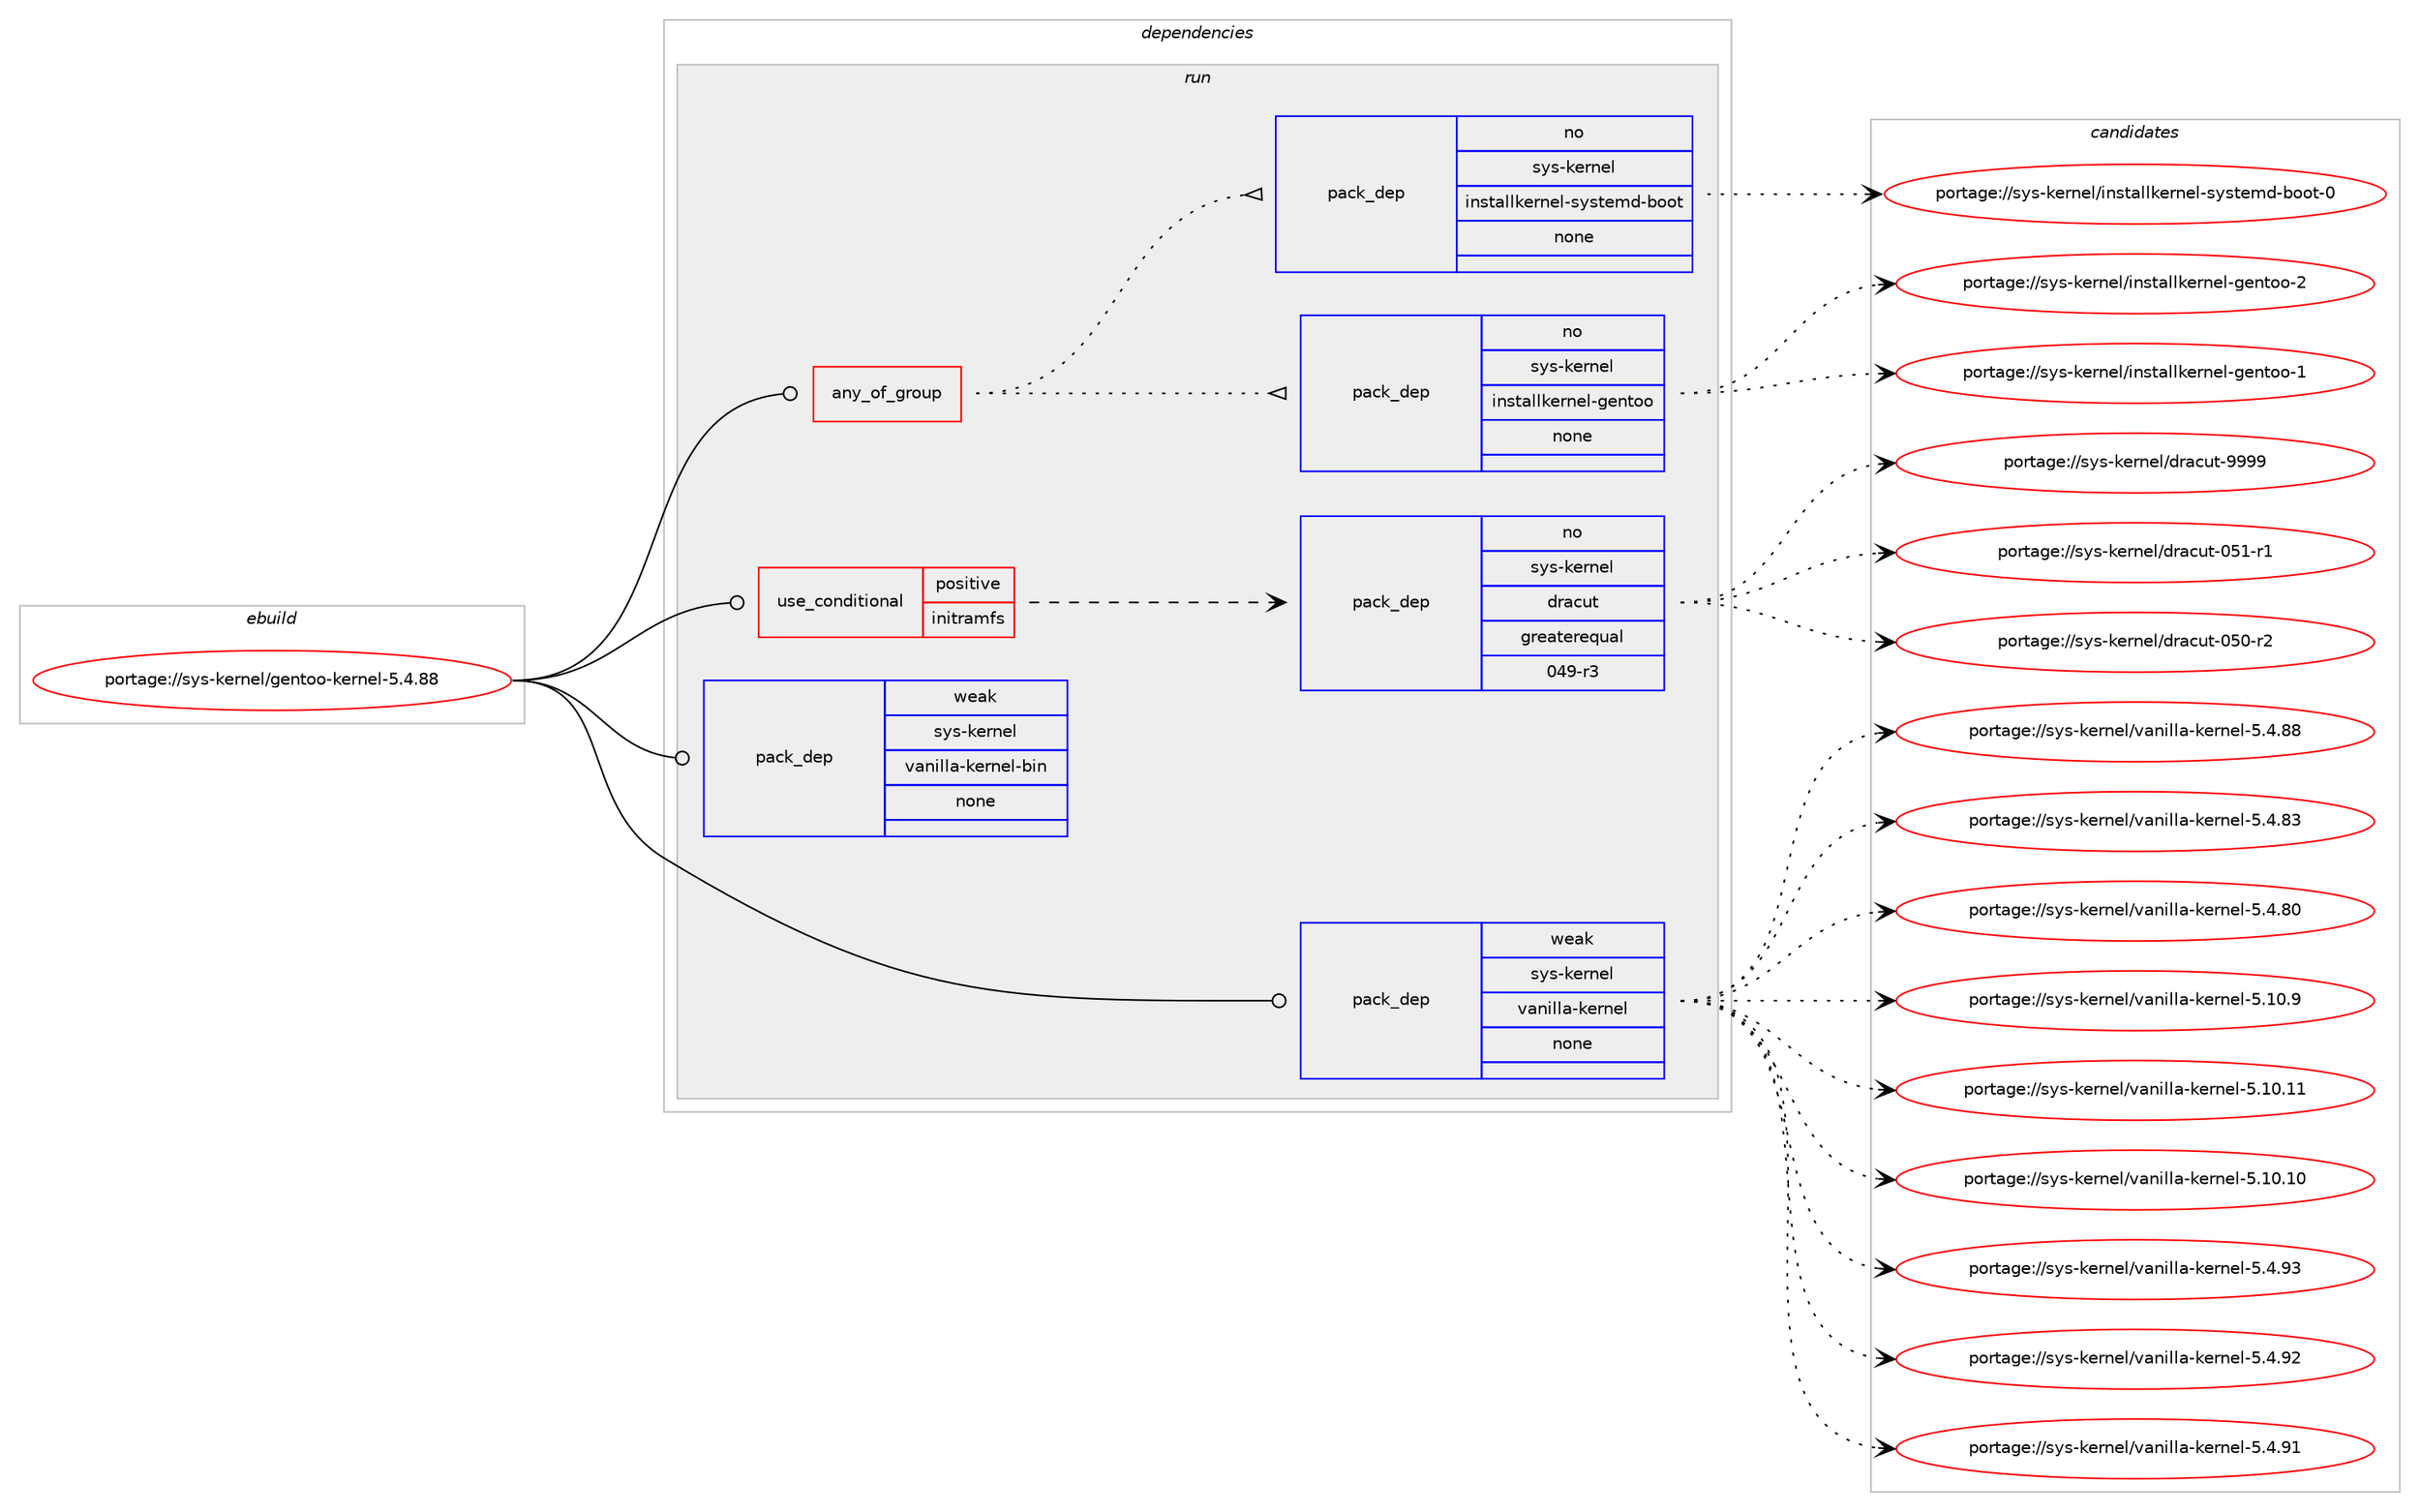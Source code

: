 digraph prolog {

# *************
# Graph options
# *************

newrank=true;
concentrate=true;
compound=true;
graph [rankdir=LR,fontname=Helvetica,fontsize=10,ranksep=1.5];#, ranksep=2.5, nodesep=0.2];
edge  [arrowhead=vee];
node  [fontname=Helvetica,fontsize=10];

# **********
# The ebuild
# **********

subgraph cluster_leftcol {
color=gray;
rank=same;
label=<<i>ebuild</i>>;
id [label="portage://sys-kernel/gentoo-kernel-5.4.88", color=red, width=4, href="../sys-kernel/gentoo-kernel-5.4.88.svg"];
}

# ****************
# The dependencies
# ****************

subgraph cluster_midcol {
color=gray;
label=<<i>dependencies</i>>;
subgraph cluster_compile {
fillcolor="#eeeeee";
style=filled;
label=<<i>compile</i>>;
}
subgraph cluster_compileandrun {
fillcolor="#eeeeee";
style=filled;
label=<<i>compile and run</i>>;
}
subgraph cluster_run {
fillcolor="#eeeeee";
style=filled;
label=<<i>run</i>>;
subgraph any21 {
dependency1613 [label=<<TABLE BORDER="0" CELLBORDER="1" CELLSPACING="0" CELLPADDING="4"><TR><TD CELLPADDING="10">any_of_group</TD></TR></TABLE>>, shape=none, color=red];subgraph pack1426 {
dependency1614 [label=<<TABLE BORDER="0" CELLBORDER="1" CELLSPACING="0" CELLPADDING="4" WIDTH="220"><TR><TD ROWSPAN="6" CELLPADDING="30">pack_dep</TD></TR><TR><TD WIDTH="110">no</TD></TR><TR><TD>sys-kernel</TD></TR><TR><TD>installkernel-gentoo</TD></TR><TR><TD>none</TD></TR><TR><TD></TD></TR></TABLE>>, shape=none, color=blue];
}
dependency1613:e -> dependency1614:w [weight=20,style="dotted",arrowhead="oinv"];
subgraph pack1427 {
dependency1615 [label=<<TABLE BORDER="0" CELLBORDER="1" CELLSPACING="0" CELLPADDING="4" WIDTH="220"><TR><TD ROWSPAN="6" CELLPADDING="30">pack_dep</TD></TR><TR><TD WIDTH="110">no</TD></TR><TR><TD>sys-kernel</TD></TR><TR><TD>installkernel-systemd-boot</TD></TR><TR><TD>none</TD></TR><TR><TD></TD></TR></TABLE>>, shape=none, color=blue];
}
dependency1613:e -> dependency1615:w [weight=20,style="dotted",arrowhead="oinv"];
}
id:e -> dependency1613:w [weight=20,style="solid",arrowhead="odot"];
subgraph cond166 {
dependency1616 [label=<<TABLE BORDER="0" CELLBORDER="1" CELLSPACING="0" CELLPADDING="4"><TR><TD ROWSPAN="3" CELLPADDING="10">use_conditional</TD></TR><TR><TD>positive</TD></TR><TR><TD>initramfs</TD></TR></TABLE>>, shape=none, color=red];
subgraph pack1428 {
dependency1617 [label=<<TABLE BORDER="0" CELLBORDER="1" CELLSPACING="0" CELLPADDING="4" WIDTH="220"><TR><TD ROWSPAN="6" CELLPADDING="30">pack_dep</TD></TR><TR><TD WIDTH="110">no</TD></TR><TR><TD>sys-kernel</TD></TR><TR><TD>dracut</TD></TR><TR><TD>greaterequal</TD></TR><TR><TD>049-r3</TD></TR></TABLE>>, shape=none, color=blue];
}
dependency1616:e -> dependency1617:w [weight=20,style="dashed",arrowhead="vee"];
}
id:e -> dependency1616:w [weight=20,style="solid",arrowhead="odot"];
subgraph pack1429 {
dependency1618 [label=<<TABLE BORDER="0" CELLBORDER="1" CELLSPACING="0" CELLPADDING="4" WIDTH="220"><TR><TD ROWSPAN="6" CELLPADDING="30">pack_dep</TD></TR><TR><TD WIDTH="110">weak</TD></TR><TR><TD>sys-kernel</TD></TR><TR><TD>vanilla-kernel</TD></TR><TR><TD>none</TD></TR><TR><TD></TD></TR></TABLE>>, shape=none, color=blue];
}
id:e -> dependency1618:w [weight=20,style="solid",arrowhead="odot"];
subgraph pack1430 {
dependency1619 [label=<<TABLE BORDER="0" CELLBORDER="1" CELLSPACING="0" CELLPADDING="4" WIDTH="220"><TR><TD ROWSPAN="6" CELLPADDING="30">pack_dep</TD></TR><TR><TD WIDTH="110">weak</TD></TR><TR><TD>sys-kernel</TD></TR><TR><TD>vanilla-kernel-bin</TD></TR><TR><TD>none</TD></TR><TR><TD></TD></TR></TABLE>>, shape=none, color=blue];
}
id:e -> dependency1619:w [weight=20,style="solid",arrowhead="odot"];
}
}

# **************
# The candidates
# **************

subgraph cluster_choices {
rank=same;
color=gray;
label=<<i>candidates</i>>;

subgraph choice1426 {
color=black;
nodesep=1;
choice115121115451071011141101011084710511011511697108108107101114110101108451031011101161111114550 [label="portage://sys-kernel/installkernel-gentoo-2", color=red, width=4,href="../sys-kernel/installkernel-gentoo-2.svg"];
choice115121115451071011141101011084710511011511697108108107101114110101108451031011101161111114549 [label="portage://sys-kernel/installkernel-gentoo-1", color=red, width=4,href="../sys-kernel/installkernel-gentoo-1.svg"];
dependency1614:e -> choice115121115451071011141101011084710511011511697108108107101114110101108451031011101161111114550:w [style=dotted,weight="100"];
dependency1614:e -> choice115121115451071011141101011084710511011511697108108107101114110101108451031011101161111114549:w [style=dotted,weight="100"];
}
subgraph choice1427 {
color=black;
nodesep=1;
choice1151211154510710111411010110847105110115116971081081071011141101011084511512111511610110910045981111111164548 [label="portage://sys-kernel/installkernel-systemd-boot-0", color=red, width=4,href="../sys-kernel/installkernel-systemd-boot-0.svg"];
dependency1615:e -> choice1151211154510710111411010110847105110115116971081081071011141101011084511512111511610110910045981111111164548:w [style=dotted,weight="100"];
}
subgraph choice1428 {
color=black;
nodesep=1;
choice115121115451071011141101011084710011497991171164557575757 [label="portage://sys-kernel/dracut-9999", color=red, width=4,href="../sys-kernel/dracut-9999.svg"];
choice11512111545107101114110101108471001149799117116454853494511449 [label="portage://sys-kernel/dracut-051-r1", color=red, width=4,href="../sys-kernel/dracut-051-r1.svg"];
choice11512111545107101114110101108471001149799117116454853484511450 [label="portage://sys-kernel/dracut-050-r2", color=red, width=4,href="../sys-kernel/dracut-050-r2.svg"];
dependency1617:e -> choice115121115451071011141101011084710011497991171164557575757:w [style=dotted,weight="100"];
dependency1617:e -> choice11512111545107101114110101108471001149799117116454853494511449:w [style=dotted,weight="100"];
dependency1617:e -> choice11512111545107101114110101108471001149799117116454853484511450:w [style=dotted,weight="100"];
}
subgraph choice1429 {
color=black;
nodesep=1;
choice115121115451071011141101011084711897110105108108974510710111411010110845534652465751 [label="portage://sys-kernel/vanilla-kernel-5.4.93", color=red, width=4,href="../sys-kernel/vanilla-kernel-5.4.93.svg"];
choice115121115451071011141101011084711897110105108108974510710111411010110845534652465750 [label="portage://sys-kernel/vanilla-kernel-5.4.92", color=red, width=4,href="../sys-kernel/vanilla-kernel-5.4.92.svg"];
choice115121115451071011141101011084711897110105108108974510710111411010110845534652465749 [label="portage://sys-kernel/vanilla-kernel-5.4.91", color=red, width=4,href="../sys-kernel/vanilla-kernel-5.4.91.svg"];
choice115121115451071011141101011084711897110105108108974510710111411010110845534652465656 [label="portage://sys-kernel/vanilla-kernel-5.4.88", color=red, width=4,href="../sys-kernel/vanilla-kernel-5.4.88.svg"];
choice115121115451071011141101011084711897110105108108974510710111411010110845534652465651 [label="portage://sys-kernel/vanilla-kernel-5.4.83", color=red, width=4,href="../sys-kernel/vanilla-kernel-5.4.83.svg"];
choice115121115451071011141101011084711897110105108108974510710111411010110845534652465648 [label="portage://sys-kernel/vanilla-kernel-5.4.80", color=red, width=4,href="../sys-kernel/vanilla-kernel-5.4.80.svg"];
choice115121115451071011141101011084711897110105108108974510710111411010110845534649484657 [label="portage://sys-kernel/vanilla-kernel-5.10.9", color=red, width=4,href="../sys-kernel/vanilla-kernel-5.10.9.svg"];
choice11512111545107101114110101108471189711010510810897451071011141101011084553464948464949 [label="portage://sys-kernel/vanilla-kernel-5.10.11", color=red, width=4,href="../sys-kernel/vanilla-kernel-5.10.11.svg"];
choice11512111545107101114110101108471189711010510810897451071011141101011084553464948464948 [label="portage://sys-kernel/vanilla-kernel-5.10.10", color=red, width=4,href="../sys-kernel/vanilla-kernel-5.10.10.svg"];
dependency1618:e -> choice115121115451071011141101011084711897110105108108974510710111411010110845534652465751:w [style=dotted,weight="100"];
dependency1618:e -> choice115121115451071011141101011084711897110105108108974510710111411010110845534652465750:w [style=dotted,weight="100"];
dependency1618:e -> choice115121115451071011141101011084711897110105108108974510710111411010110845534652465749:w [style=dotted,weight="100"];
dependency1618:e -> choice115121115451071011141101011084711897110105108108974510710111411010110845534652465656:w [style=dotted,weight="100"];
dependency1618:e -> choice115121115451071011141101011084711897110105108108974510710111411010110845534652465651:w [style=dotted,weight="100"];
dependency1618:e -> choice115121115451071011141101011084711897110105108108974510710111411010110845534652465648:w [style=dotted,weight="100"];
dependency1618:e -> choice115121115451071011141101011084711897110105108108974510710111411010110845534649484657:w [style=dotted,weight="100"];
dependency1618:e -> choice11512111545107101114110101108471189711010510810897451071011141101011084553464948464949:w [style=dotted,weight="100"];
dependency1618:e -> choice11512111545107101114110101108471189711010510810897451071011141101011084553464948464948:w [style=dotted,weight="100"];
}
subgraph choice1430 {
color=black;
nodesep=1;
}
}

}

